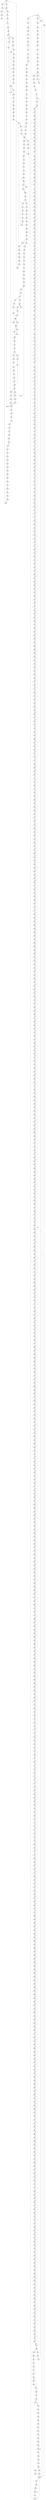 digraph RAIL_CFG {
"1b3e8" -> "204a0" [label="1"];
"1e0cc" -> "1e0d4" [label="1"];
"1e0bc" -> "1e0cc" [label="1"];
"200a8" -> "20024" [label="1"];
"1d880" -> "1ef38" [label="1"];
"1d7bc" -> "1d9a0" [label="1"];
"1d79c" -> "1d7a0" [label="1"];
"2009c" -> "1d79c" [label="1"];
"20018" -> "2009c" [label="1"];
"1cf60" -> "1cf68" [label="1"];
"1e0bc" -> "1e0a0" [label="2"];
"20060" -> "1e0bc" [label="3"];
"20058" -> "1d404" [label="3"];
"1d400" -> "20058" [label="3"];
"20040" -> "20054" [label="3"];
"20024" -> "20040" [label="3"];
"20014" -> "20018" [label="3"];
"1ff68" -> "20014" [label="3"];
"1fa14" -> "1ff3c" [label="3"];
"20008" -> "1fa14" [label="3"];
"1fffc" -> "20008" [label="3"];
"1cfc0" -> "1cfc8" [label="2"];
"1fff0" -> "1cdf8" [label="3"];
"1ffc8" -> "1fff0" [label="3"];
"1ffc0" -> "1ffc8" [label="3"];
"1ffb4" -> "1ffc0" [label="3"];
"1ff9c" -> "1ffb4" [label="3"];
"1e0b8" -> "1ff9c" [label="3"];
"1e0a8" -> "1e0b8" [label="3"];
"1e088" -> "1e0a8" [label="1"];
"1d0dc" -> "1e034" [label="1"];
"1b3d8" -> "1b3e4" [label="1"];
"1cd44" -> "1b3d8" [label="1"];
"1cdb4" -> "1cd38" [label="1"];
"1cda8" -> "1cdb4" [label="1"];
"10124" -> "10150" [label="1"];
"1011c" -> "10124" [label="1"];
"1cd8c" -> "1cda4" [label="1"];
"1cde4" -> "1cd88" [label="1"];
"1cd08" -> "1cd24" [label="1"];
"1b3c0" -> "1ccd0" [label="1"];
"10118" -> "1b3c0" [label="1"];
"1b340" -> "10118" [label="1"];
"1b330" -> "1b340" [label="1"];
"1b688" -> "1b330" [label="1"];
"1b684" -> "1b688" [label="1"];
"1dce0" -> "1dcf8" [label="1"];
"1cf14" -> "1dd40" [label="1"];
"1cf6c" -> "1cf14" [label="1"];
"1cf8c" -> "1cf6c" [label="1"];
"1feec" -> "1fef4" [label="1"];
"20700" -> "20728" [label="1"];
"1febc" -> "20700" [label="1"];
"1f924" -> "1f95c" [label="1"];
"1cf74" -> "1f924" [label="1"];
"1cf3c" -> "1cf60" [label="2"];
"1cf34" -> "1cf3c" [label="2"];
"1cdf8" -> "1cf34" [label="2"];
"1d0a0" -> "1cdf8" [label="1"];
"1d070" -> "1d0a0" [label="1"];
"1d054" -> "1d068" [label="1"];
"1ee70" -> "1defc" [label="1"];
"1ee48" -> "1ee54" [label="1"];
"1dca4" -> "1dcb0" [label="1"];
"1dc84" -> "1dc90" [label="1"];
"1dd80" -> "1dd84" [label="1"];
"1ec84" -> "1ec8c" [label="1"];
"1ec74" -> "1ec84" [label="1"];
"1ec68" -> "1ec74" [label="1"];
"1dce0" -> "1dc7c" [label="1"];
"1dcd4" -> "1dce0" [label="1"];
"1defc" -> "1dcd4" [label="2"];
"15a6c" -> "15a88" [label="1232"];
"15a58" -> "15a6c" [label="1232"];
"17270" -> "173b0" [label="1232"];
"15944" -> "15960" [label="1232"];
"13ea4" -> "13f84" [label="1232"];
"1d474" -> "1d478" [label="1"];
"1dd70" -> "1ec20" [label="2"];
"15714" -> "157dc" [label="1232"];
"1b54c" -> "1b57c" [label="4"];
"18324" -> "18340" [label="1232"];
"18818" -> "18834" [label="1232"];
"1583c" -> "1591c" [label="1232"];
"161bc" -> "161d8" [label="1232"];
"11aec" -> "11b08" [label="1232"];
"15338" -> "15354" [label="1232"];
"1531c" -> "15338" [label="1232"];
"15308" -> "1531c" [label="1232"];
"150b8" -> "150d4" [label="1232"];
"15aa4" -> "15b84" [label="1232"];
"15214" -> "152f4" [label="1232"];
"13364" -> "13444" [label="1232"];
"1ec5c" -> "1ec90" [label="1"];
"151b4" -> "151c8" [label="1232"];
"18d40" -> "18d5c" [label="1232"];
"1ef34" -> "1d7bc" [label="1"];
"150d4" -> "151b4" [label="1232"];
"157dc" -> "157f0" [label="1232"];
"15088" -> "1509c" [label="1232"];
"10994" -> "109b0" [label="1232"];
"14f74" -> "14f90" [label="1232"];
"13e58" -> "13e6c" [label="1232"];
"1ecf0" -> "1ecf4" [label="1"];
"14f4c" -> "14f60" [label="1232"];
"1ef38" -> "200a8" [label="1"];
"17dd0" -> "17de4" [label="1232"];
"14e20" -> "14e34" [label="1232"];
"14e0c" -> "14e20" [label="1232"];
"1ccd0" -> "1cd08" [label="1"];
"13224" -> "13304" [label="1232"];
"14d44" -> "14e0c" [label="1232"];
"13a98" -> "13aac" [label="1232"];
"14d28" -> "14d44" [label="1232"];
"14c04" -> "14ce4" [label="1232"];
"1aeb4" -> "1aed0" [label="1"];
"14be8" -> "14c04" [label="1232"];
"14a8c" -> "14aa8" [label="1232"];
"15f58" -> "15f74" [label="1232"];
"14a78" -> "14a8c" [label="1232"];
"1e1b8" -> "1e1e0" [label="1"];
"14f90" -> "14fac" [label="1232"];
"10298" -> "10358" [label="1232"];
"1dcb0" -> "1def0" [label="2"];
"1559c" -> "155b8" [label="1232"];
"15820" -> "1583c" [label="1232"];
"15574" -> "15588" [label="1232"];
"14810" -> "14824" [label="1232"];
"146bc" -> "146d0" [label="1232"];
"15e14" -> "15e30" [label="1232"];
"14468" -> "1447c" [label="1232"];
"12684" -> "12698" [label="1232"];
"145d8" -> "145f4" [label="1232"];
"145bc" -> "145d8" [label="1232"];
"14594" -> "145a8" [label="1232"];
"14fac" -> "15074" [label="1232"];
"20054" -> "1d400" [label="3"];
"14498" -> "144b4" [label="1232"];
"11fa8" -> "11fc4" [label="1232"];
"14354" -> "14370" [label="1232"];
"1cdf8" -> "1ce24" [label="2"];
"15930" -> "15944" [label="1232"];
"14230" -> "1424c" [label="1232"];
"10190" -> "1b2fc" [label="1"];
"17a74" -> "17a88" [label="1232"];
"12aa4" -> "12b84" [label="1232"];
"14200" -> "14214" [label="1232"];
"14370" -> "1438c" [label="1232"];
"14108" -> "14124" [label="1232"];
"1ae00" -> "1ae1c" [label="1"];
"140ec" -> "14108" [label="1232"];
"109b0" -> "109cc" [label="1232"];
"13fc8" -> "13fe4" [label="1232"];
"14124" -> "141ec" [label="1232"];
"1774c" -> "17768" [label="1232"];
"16838" -> "16990" [label="1232"];
"13d04" -> "13d18" [label="1232"];
"1ea38" -> "1f4b4" [label="1"];
"12214" -> "122dc" [label="1232"];
"13c24" -> "13d04" [label="1232"];
"1509c" -> "150b8" [label="1232"];
"1471c" -> "147fc" [label="1232"];
"13bc4" -> "13bd8" [label="1232"];
"1189c" -> "118b8" [label="1232"];
"14f60" -> "14f74" [label="1232"];
"13a84" -> "13a98" [label="1232"];
"114fc" -> "11510" [label="1232"];
"1cda4" -> "1d430" [label="1"];
"13ac8" -> "13ae4" [label="1232"];
"13864" -> "13944" [label="1232"];
"190cc" -> "190e8" [label="1232"];
"1382c" -> "13848" [label="1232"];
"18638" -> "1864c" [label="1232"];
"19e5c" -> "19e78" [label="1232"];
"1b6d4" -> "1b6dc" [label="1"];
"13598" -> "135ac" [label="1232"];
"13584" -> "13598" [label="1232"];
"15cac" -> "15cc0" [label="1232"];
"141ec" -> "14200" [label="1232"];
"19904" -> "19918" [label="1232"];
"1485c" -> "14924" [label="1232"];
"1aa00" -> "1aa1c" [label="1232"];
"1b6f8" -> "1b768" [label="1"];
"13348" -> "13364" [label="1232"];
"1332c" -> "13348" [label="1232"];
"13318" -> "1332c" [label="1232"];
"15448" -> "1545c" [label="1232"];
"1db18" -> "1dba4" [label="1"];
"13304" -> "13318" [label="1232"];
"10564" -> "10578" [label="1232"];
"1b304" -> "101ec" [label="1"];
"131d8" -> "131ec" [label="1232"];
"18ee4" -> "18ef8" [label="1232"];
"131c4" -> "131d8" [label="1232"];
"1813c" -> "18150" [label="1232"];
"1cc14" -> "1cba8" [label="1"];
"1ff60" -> "1ff68" [label="3"];
"1b534" -> "1b544" [label="1"];
"130c8" -> "130e4" [label="1232"];
"20018" -> "20024" [label="2"];
"1cfc8" -> "1cf14" [label="2"];
"1eec4" -> "1eed4" [label="1"];
"13098" -> "130ac" [label="1232"];
"1018c" -> "1b4f4" [label="1"];
"12fa4" -> "13084" [label="1232"];
"1dc6c" -> "1dd60" [label="1"];
"12e64" -> "12f44" [label="1232"];
"11684" -> "1174c" [label="1232"];
"12f88" -> "12fa4" [label="1232"];
"1dd84" -> "1dc84" [label="1"];
"1ece4" -> "1ecc8" [label="5"];
"12e48" -> "12e64" [label="1232"];
"190e8" -> "19240" [label="1232"];
"131ec" -> "13208" [label="1232"];
"14824" -> "14840" [label="1232"];
"1cb84" -> "1cb98" [label="1"];
"14340" -> "14354" [label="1232"];
"1e0d4" -> "1b3e8" [label="1"];
"12cc4" -> "12cd8" [label="1232"];
"1a528" -> "1a680" [label="1232"];
"12be4" -> "12cc4" [label="1232"];
"10e50" -> "10e6c" [label="1232"];
"12bac" -> "12bc8" [label="1232"];
"1447c" -> "14498" [label="1232"];
"12a6c" -> "12a88" [label="1232"];
"18340" -> "18480" [label="1232"];
"10784" -> "10844" [label="1232"];
"16800" -> "1681c" [label="1232"];
"18698" -> "187f0" [label="1232"];
"12a44" -> "12a58" [label="1232"];
"11b24" -> "11bec" [label="1232"];
"1dc7c" -> "1dd60" [label="1"];
"12964" -> "12a44" [label="1232"];
"12824" -> "12904" [label="1232"];
"12a88" -> "12aa4" [label="1232"];
"156f8" -> "15714" [label="1232"];
"18b60" -> "18b74" [label="1232"];
"1058c" -> "1064c" [label="1232"];
"13084" -> "13098" [label="1232"];
"15dec" -> "15e00" [label="1232"];
"10d28" -> "10d44" [label="1232"];
"127ec" -> "12808" [label="1232"];
"110a0" -> "110bc" [label="1232"];
"13818" -> "1382c" [label="1232"];
"13bec" -> "13c08" [label="1232"];
"10be4" -> "10c00" [label="1232"];
"16068" -> "1607c" [label="1232"];
"17aa4" -> "17ac0" [label="1232"];
"1e468" -> "1e470" [label="1"];
"10a94" -> "10aa8" [label="1232"];
"204a0" -> "END" [label="1"];
"13848" -> "13864" [label="1232"];
"1ee54" -> "1ee70" [label="1"];
"1396c" -> "13988" [label="1232"];
"1ad60" -> "101d0" [label="1"];
"11184" -> "11198" [label="1232"];
"1d0e8" -> "1b510" [label="1"];
"10bbc" -> "10bd0" [label="1232"];
"189d0" -> "189ec" [label="1232"];
"1096c" -> "10980" [label="1232"];
"11434" -> "114fc" [label="1232"];
"1b4e4" -> "1016c" [label="1"];
"16b8c" -> "16ba8" [label="1232"];
"108a4" -> "1096c" [label="1232"];
"10674" -> "10688" [label="1232"];
"11888" -> "1189c" [label="1232"];
"1943c" -> "19458" [label="1232"];
"14cf8" -> "14d0c" [label="1232"];
"1b2fc" -> "101ac" [label="1"];
"11774" -> "11790" [label="1232"];
"10e20" -> "10e34" [label="1232"];
"10550" -> "10564" [label="1232"];
"10270" -> "10284" [label="1232"];
"1af40" -> "1af5c" [label="1"];
"1dd80" -> "1df50" [label="1"];
"1432c" -> "14340" [label="1232"];
"1668c" -> "166a8" [label="1232"];
"13458" -> "1346c" [label="1232"];
"1ee40" -> "1ee48" [label="1"];
"11d14" -> "11d28" [label="1232"];
"157f0" -> "15804" [label="1232"];
"15494" -> "15574" [label="1232"];
"17c40" -> "17c5c" [label="1232"];
"10abc" -> "10ad8" [label="1232"];
"10f78" -> "10f94" [label="1232"];
"1a838" -> "1a84c" [label="1232"];
"1dd40" -> "1dce0" [label="1"];
"140c4" -> "140d8" [label="1232"];
"151f8" -> "15214" [label="1232"];
"1292c" -> "12948" [label="1232"];
"11b08" -> "11b24" [label="1232"];
"1e5d8" -> "1eae8" [label="1"];
"12e18" -> "12e2c" [label="1232"];
"10f5c" -> "10f78" [label="1232"];
"1075c" -> "10770" [label="1232"];
"10d0c" -> "10d28" [label="1232"];
"10f34" -> "10f48" [label="1232"];
"15478" -> "15494" [label="1232"];
"13aac" -> "13ac8" [label="1232"];
"1064c" -> "10660" [label="1232"];
"155b8" -> "155d4" [label="1232"];
"14e6c" -> "14f4c" [label="1232"];
"167ec" -> "16800" [label="1232"];
"1e478" -> "1e480" [label="1"];
"10770" -> "10784" [label="1232"];
"10578" -> "1058c" [label="1232"];
"184a8" -> "184c4" [label="1232"];
"12588" -> "125a4" [label="1232"];
"10bd0" -> "10be4" [label="1232"];
"1047c" -> "10490" [label="1232"];
"156c8" -> "156dc" [label="1232"];
"1ff28" -> "203a0" [label="1"];
"112c0" -> "112d4" [label="1232"];
"13988" -> "139a4" [label="1232"];
"17df8" -> "17e14" [label="1232"];
"13d18" -> "13d2c" [label="1232"];
"18494" -> "184a8" [label="1232"];
"11c30" -> "11c4c" [label="1232"];
"1545c" -> "15478" [label="1232"];
"1e300" -> "1e32c" [label="1"];
"101ac" -> "1021c" [label="1"];
"19254" -> "19268" [label="1232"];
"1e810" -> "1e658" [label="1"];
"10104" -> "1b474" [label="1"];
"12f6c" -> "12f88" [label="1232"];
"10454" -> "10468" [label="1232"];
"178e8" -> "17904" [label="1232"];
"2052c" -> "200e4" [label="1"];
"1abb8" -> "1abd4" [label="1232"];
"13724" -> "13804" [label="1232"];
"13444" -> "13458" [label="1232"];
"11510" -> "11524" [label="1232"];
"16f18" -> "17058" [label="1232"];
"20408" -> "203ac" [label="1"];
"1a6a8" -> "1a6c4" [label="1232"];
"12b84" -> "12b98" [label="1232"];
"12f58" -> "12f6c" [label="1232"];
"12698" -> "126ac" [label="1232"];
"203e8" -> "10104" [label="1"];
"203a0" -> "20408" [label="1"];
"13fac" -> "13fc8" [label="1232"];
"13d2c" -> "13d48" [label="1232"];
"15074" -> "15088" [label="1232"];
"127d8" -> "127ec" [label="1232"];
"10aa8" -> "10abc" [label="1232"];
"11ac4" -> "11ad8" [label="1232"];
"20448" -> "20478" [label="3"];
"1b2e8" -> "10190" [label="1"];
"189bc" -> "189d0" [label="1232"];
"12404" -> "12418" [label="1232"];
"16d28" -> "16d44" [label="1232"];
"1cf14" -> "1fffc" [label="3"];
"120ec" -> "121b4" [label="1232"];
"1021c" -> "1ad3c" [label="2"];
"11e80" -> "11e9c" [label="1232"];
"18f30" -> "19088" [label="1232"];
"13fe4" -> "140c4" [label="1232"];
"1ee4c" -> "1ef28" [label="1"];
"100ec" -> "100f8" [label="1"];
"1d430" -> "1d45c" [label="1"];
"19e40" -> "19e5c" [label="1232"];
"12b98" -> "12bac" [label="1232"];
"10f94" -> "1105c" [label="1232"];
"1e1e0" -> "200b8" [label="1"];
"14ac4" -> "14ba4" [label="1232"];
"1b534" -> "1b534" [label="16"];
"1164c" -> "11668" [label="1232"];
"START" -> "100cc" [label="1"];
"15b84" -> "15b98" [label="1232"];
"1ff3c" -> "20448" [label="3"];
"162fc" -> "16318" [label="1232"];
"1b57c" -> "100ec" [label="1"];
"136ec" -> "13708" [label="1232"];
"12d24" -> "12e04" [label="1232"];
"113e8" -> "113fc" [label="1232"];
"127c4" -> "127d8" [label="1232"];
"19240" -> "19254" [label="1232"];
"1d21c" -> "1b6ac" [label="1"];
"10108" -> "1b2e8" [label="1"];
"13e44" -> "13e58" [label="1232"];
"14700" -> "1471c" [label="1232"];
"1b528" -> "1b534" [label="1"];
"1ec8c" -> "1dd80" [label="1"];
"135ac" -> "135c8" [label="1232"];
"1dcf8" -> "1b684" [label="1"];
"12918" -> "1292c" [label="1232"];
"10e0c" -> "10e20" [label="1232"];
"14ce4" -> "14cf8" [label="1232"];
"10c00" -> "10c1c" [label="1232"];
"101d0" -> "1b304" [label="1"];
"1e514" -> "1ea14" [label="1"];
"1b4f8" -> "10108" [label="1"];
"1cd88" -> "1cd8c" [label="1"];
"18f14" -> "18f30" [label="1232"];
"14214" -> "14230" [label="1232"];
"1155c" -> "11624" [label="1232"];
"135c8" -> "135e4" [label="1232"];
"19778" -> "19794" [label="1232"];
"1a018" -> "1a170" [label="1232"];
"10844" -> "10858" [label="1232"];
"122dc" -> "122f0" [label="1232"];
"16410" -> "16424" [label="1232"];
"203ac" -> "203b8" [label="1"];
"1ae50" -> "1ae80" [label="3"];
"1fef4" -> "1cf8c" [label="1"];
"1eefc" -> "1ee4c" [label="1"];
"1f95c" -> "1febc" [label="1"];
"100f8" -> "1ff28" [label="1"];
"119c4" -> "119e0" [label="1232"];
"12f44" -> "12f58" [label="1232"];
"1abd4" -> "1abf0" [label="1232"];
"100b0" -> "100c8" [label="1"];
"10d44" -> "10e0c" [label="1232"];
"17a60" -> "17a74" [label="1232"];
"13958" -> "1396c" [label="1232"];
"10f48" -> "10f5c" [label="1232"];
"182e0" -> "182f4" [label="1232"];
"139a4" -> "13a84" [label="1232"];
"1ce24" -> "1cfc0" [label="2"];
"12e2c" -> "12e48" [label="1232"];
"10358" -> "1036c" [label="1232"];
"1cd74" -> "1cde4" [label="1"];
"10858" -> "1086c" [label="1232"];
"13e6c" -> "13e88" [label="1232"];
"18a08" -> "18b60" [label="1232"];
"1b544" -> "1b54c" [label="1"];
"1645c" -> "1653c" [label="1232"];
"10660" -> "10674" [label="1232"];
"17e30" -> "17f88" [label="1232"];
"1a1b4" -> "1a1d0" [label="1232"];
"1ae24" -> "1ae50" [label="3"];
"1ad78" -> "1adec" [label="1"];
"1e630" -> "1e638" [label="1"];
"10c1c" -> "10ce4" [label="1232"];
"13f98" -> "13fac" [label="1232"];
"10af4" -> "10bbc" [label="1232"];
"161a8" -> "161bc" [label="1232"];
"1b510" -> "1b51c" [label="1"];
"16efc" -> "16f18" [label="1232"];
"1d478" -> "1cda8" [label="1"];
"100cc" -> "1b510" [label="1"];
"14e50" -> "14e6c" [label="1232"];
"13e88" -> "13ea4" [label="1232"];
"10248" -> "10270" [label="1232"];
"18ba4" -> "18bc0" [label="1232"];
"167d8" -> "167ec" [label="1232"];
"15960" -> "1597c" [label="1232"];
"1adec" -> "1ae00" [label="1"];
"17730" -> "1774c" [label="1232"];
"1940c" -> "19420" [label="1232"];
"12cec" -> "12d08" [label="1232"];
"1a50c" -> "1a528" [label="1232"];
"1b4dc" -> "100b0" [label="1"];
"1d404" -> "20060" [label="3"];
"146d0" -> "146e4" [label="1232"];
"136d8" -> "136ec" [label="1232"];
"17224" -> "17238" [label="1232"];
"1233c" -> "12404" [label="1232"];
"15588" -> "1559c" [label="1232"];
"151c8" -> "151dc" [label="1232"];
"13208" -> "13224" [label="1232"];
"1cbc0" -> "1dbb0" [label="1"];
"112d4" -> "112f0" [label="1232"];
"13488" -> "134a4" [label="1232"];
"15a88" -> "15aa4" [label="1232"];
"1a860" -> "1a87c" [label="1232"];
"1242c" -> "12448" [label="1232"];
"1ad3c" -> "1ad5c" [label="2"];
"1dcd4" -> "1dd34" [label="1"];
"10284" -> "10298" [label="1232"];
"10688" -> "10748" [label="1232"];
"1130c" -> "113d4" [label="1232"];
"189ec" -> "18a08" [label="1232"];
"14454" -> "14468" [label="1232"];
"136c4" -> "136d8" [label="1232"];
"10394" -> "10454" [label="1232"];
"14d0c" -> "14d28" [label="1232"];
"1105c" -> "11070" [label="1232"];
"11070" -> "11084" [label="1232"];
"1b474" -> "1b4c0" [label="1"];
"110bc" -> "11184" [label="1232"];
"12a58" -> "12a6c" [label="1232"];
"111ac" -> "111c8" [label="1232"];
"1e0a0" -> "1e0a8" [label="2"];
"1e7f0" -> "1ef38" [label="1"];
"111e4" -> "112ac" [label="1232"];
"12904" -> "12918" [label="1232"];
"14924" -> "14938" [label="1232"];
"14aa8" -> "14ac4" [label="1232"];
"112f0" -> "1130c" [label="1232"];
"113d4" -> "113e8" [label="1232"];
"155d4" -> "156b4" [label="1232"];
"15b98" -> "15bac" [label="1232"];
"14bcc" -> "14be8" [label="1232"];
"12304" -> "12320" [label="1232"];
"147fc" -> "14810" [label="1232"];
"19c74" -> "19c88" [label="1232"];
"16ba8" -> "16d00" [label="1232"];
"11418" -> "11434" [label="1232"];
"11bec" -> "11c00" [label="1232"];
"14bb8" -> "14bcc" [label="1232"];
"1e558" -> "1e55c" [label="1"];
"1016c" -> "1018c" [label="1"];
"126ac" -> "126c8" [label="1232"];
"126c8" -> "126e4" [label="1232"];
"1e4e4" -> "1e4f8" [label="1"];
"11524" -> "11540" [label="1232"];
"11540" -> "1155c" [label="1232"];
"12e04" -> "12e18" [label="1232"];
"11624" -> "11638" [label="1232"];
"15804" -> "15820" [label="1232"];
"11668" -> "11684" [label="1232"];
"140d8" -> "140ec" [label="1232"];
"10ce4" -> "10cf8" [label="1232"];
"1597c" -> "15a44" [label="1232"];
"10204" -> "1b308" [label="1"];
"1ee40" -> "1ee74" [label="1"];
"20478" -> "1ff60" [label="3"];
"19934" -> "19950" [label="1232"];
"13944" -> "13958" [label="1232"];
"13804" -> "13818" [label="1232"];
"166c4" -> "167d8" [label="1232"];
"16098" -> "160b4" [label="1232"];
"1174c" -> "11760" [label="1232"];
"14ba4" -> "14bb8" [label="1232"];
"1b51c" -> "1b524" [label="1"];
"11760" -> "11774" [label="1232"];
"1b4f4" -> "1b4e4" [label="1"];
"12808" -> "12824" [label="1232"];
"1abf0" -> "1ad30" [label="1232"];
"10380" -> "10394" [label="1232"];
"15a44" -> "15a58" [label="1232"];
"1b510" -> "1b54c" [label="3"];
"11638" -> "1164c" [label="1232"];
"117ac" -> "11874" [label="1232"];
"192a0" -> "193f8" [label="1232"];
"118b8" -> "118d4" [label="1232"];
"1709c" -> "170b8" [label="1232"];
"17fb0" -> "17fcc" [label="1232"];
"118d4" -> "1199c" [label="1232"];
"119e0" -> "119fc" [label="1232"];
"12464" -> "12544" [label="1232"];
"19458" -> "19598" [label="1232"];
"1d9c8" -> "1d880" [label="1"];
"1cf60" -> "1cf74" [label="1"];
"13f84" -> "13f98" [label="1232"];
"10888" -> "108a4" [label="1232"];
"1d9a0" -> "1d9c8" [label="1"];
"12558" -> "1256c" [label="1232"];
"1b4c0" -> "1b4dc" [label="1"];
"11c00" -> "11c14" [label="1232"];
"12948" -> "12964" [label="1232"];
"11c14" -> "11c30" [label="1232"];
"11c4c" -> "11d14" [label="1232"];
"11790" -> "117ac" [label="1232"];
"206a0" -> "206d0" [label="1"];
"11d3c" -> "11d58" [label="1232"];
"11ad8" -> "11aec" [label="1232"];
"1a694" -> "1a6a8" [label="1232"];
"11e9c" -> "11f64" [label="1232"];
"203b8" -> "203e8" [label="1"];
"11d58" -> "11d74" [label="1232"];
"11d74" -> "11e3c" [label="1232"];
"1dba4" -> "1cb5c" [label="1"];
"11e3c" -> "11e50" [label="1232"];
"1208c" -> "120a0" [label="1232"];
"11e64" -> "11e80" [label="1232"];
"16334" -> "163fc" [label="1232"];
"19fe0" -> "19ffc" [label="1232"];
"14840" -> "1485c" [label="1232"];
"1199c" -> "119b0" [label="1232"];
"13708" -> "13724" [label="1232"];
"1b6dc" -> "1b6dc" [label="5"];
"1ae1c" -> "1aec0" [label="1"];
"119b0" -> "119c4" [label="1232"];
"121b4" -> "121c8" [label="1232"];
"11874" -> "11888" [label="1232"];
"130ac" -> "130c8" [label="1232"];
"1b6dc" -> "1b6f8" [label="1"];
"1086c" -> "10888" [label="1232"];
"11f64" -> "11f78" [label="1232"];
"14968" -> "14984" [label="1232"];
"11f8c" -> "11fa8" [label="1232"];
"145f4" -> "146bc" [label="1232"];
"1e450" -> "1e460" [label="1"];
"1b524" -> "1b528" [label="1"];
"120a0" -> "120b4" [label="1232"];
"1ee74" -> "1ee80" [label="1"];
"12418" -> "1242c" [label="1232"];
"1591c" -> "15930" [label="1232"];
"120b4" -> "120d0" [label="1232"];
"1b60c" -> "1b6a0" [label="1"];
"120d0" -> "120ec" [label="1232"];
"10cf8" -> "10d0c" [label="1232"];
"121f8" -> "12214" [label="1232"];
"16b48" -> "16b5c" [label="1232"];
"12320" -> "1233c" [label="1232"];
"144b4" -> "14594" [label="1232"];
"1e034" -> "1e088" [label="1"];
"1346c" -> "13488" [label="1232"];
"12448" -> "12464" [label="1232"];
"1e4f8" -> "1e514" [label="1"];
"125a4" -> "12684" [label="1232"];
"122f0" -> "12304" [label="1232"];
"1867c" -> "18698" [label="1232"];
"19950" -> "19aa8" [label="1232"];
"15bac" -> "15bc8" [label="1232"];
"19ad0" -> "19aec" [label="1232"];
"15be4" -> "15cac" [label="1232"];
"15cc0" -> "15cd4" [label="1232"];
"1a310" -> "1a324" [label="1232"];
"15cd4" -> "15cf0" [label="1232"];
"15cf0" -> "15d0c" [label="1232"];
"15d0c" -> "15dec" [label="1232"];
"151dc" -> "151f8" [label="1232"];
"130e4" -> "131c4" [label="1232"];
"1a4dc" -> "1a4f0" [label="1232"];
"169b8" -> "169d4" [label="1232"];
"1cb5c" -> "1cb7c" [label="1"];
"15e00" -> "15e14" [label="1232"];
"15e4c" -> "15f14" [label="1232"];
"162e8" -> "162fc" [label="1232"];
"15f14" -> "15f28" [label="1232"];
"18d2c" -> "18d40" [label="1232"];
"15f3c" -> "15f58" [label="1232"];
"1cbfc" -> "1cc08" [label="1"];
"15f74" -> "16054" [label="1232"];
"1ef28" -> "1defc" [label="1"];
"119fc" -> "11ac4" [label="1232"];
"1a170" -> "1a184" [label="1232"];
"1e288" -> "1e2d8" [label="1"];
"1607c" -> "16098" [label="1232"];
"1771c" -> "17730" [label="1232"];
"10ad8" -> "10af4" [label="1232"];
"160b4" -> "16194" [label="1232"];
"152f4" -> "15308" [label="1232"];
"1e988" -> "1e994" [label="1"];
"16194" -> "161a8" [label="1232"];
"19268" -> "19284" [label="1232"];
"1ef34" -> "1e468" [label="1"];
"1cd38" -> "1cd44" [label="1"];
"161f4" -> "162d4" [label="1232"];
"162d4" -> "162e8" [label="1232"];
"1cf68" -> "1cf14" [label="1"];
"163fc" -> "16410" [label="1232"];
"161d8" -> "161f4" [label="1232"];
"197b0" -> "198f0" [label="1232"];
"16440" -> "1645c" [label="1232"];
"12cd8" -> "12cec" [label="1232"];
"1653c" -> "16550" [label="1232"];
"18b74" -> "18b88" [label="1232"];
"16424" -> "16440" [label="1232"];
"16550" -> "16564" [label="1232"];
"16564" -> "16580" [label="1232"];
"16664" -> "16678" [label="1232"];
"19794" -> "197b0" [label="1232"];
"135e4" -> "136c4" [label="1232"];
"16678" -> "1668c" [label="1232"];
"166a8" -> "166c4" [label="1232"];
"178d4" -> "178e8" [label="1232"];
"1681c" -> "16838" [label="1232"];
"1dd34" -> "1d054" [label="1"];
"169a4" -> "169b8" [label="1232"];
"169d4" -> "169f0" [label="1232"];
"11d28" -> "11d3c" [label="1232"];
"206a4" -> "206d0" [label="1"];
"10150" -> "1d474" [label="1"];
"20728" -> "1feec" [label="1"];
"169f0" -> "16b48" [label="1232"];
"16b5c" -> "16b70" [label="1232"];
"1e540" -> "1f4b4" [label="1"];
"16d00" -> "16d14" [label="1232"];
"16d14" -> "16d28" [label="1232"];
"18660" -> "1867c" [label="1232"];
"1d45c" -> "1011c" [label="1"];
"16d44" -> "16d60" [label="1232"];
"16054" -> "16068" [label="1232"];
"1dac4" -> "1dacc" [label="1"];
"204e4" -> "2051c" [label="1"];
"19420" -> "1943c" [label="1232"];
"16ecc" -> "16ee0" [label="1232"];
"1d3f0" -> "1d3fc" [label="1"];
"16ee0" -> "16efc" [label="1232"];
"10748" -> "1075c" [label="1232"];
"20678" -> "206a0" [label="1"];
"17058" -> "1706c" [label="1232"];
"1706c" -> "17080" [label="1232"];
"170b8" -> "17210" [label="1232"];
"17210" -> "17224" [label="1232"];
"17238" -> "17254" [label="1232"];
"17254" -> "17270" [label="1232"];
"1ec20" -> "1ec5c" [label="2"];
"11fc4" -> "1208c" [label="1232"];
"1b6c8" -> "1b6d4" [label="1"];
"173b0" -> "173c4" [label="1232"];
"1a6e0" -> "1a838" [label="1232"];
"173c4" -> "173d8" [label="1232"];
"173d8" -> "173f4" [label="1232"];
"173f4" -> "17410" [label="1232"];
"17410" -> "17568" [label="1232"];
"17568" -> "1757c" [label="1232"];
"1757c" -> "17590" [label="1232"];
"17590" -> "175ac" [label="1232"];
"17c78" -> "17dd0" [label="1232"];
"175ac" -> "175c8" [label="1232"];
"175c8" -> "17708" [label="1232"];
"13d48" -> "13d64" [label="1232"];
"1afa8" -> "1af68" [label="1"];
"17708" -> "1771c" [label="1232"];
"17768" -> "178c0" [label="1232"];
"178c0" -> "178d4" [label="1232"];
"17904" -> "17920" [label="1232"];
"17a88" -> "17aa4" [label="1232"];
"2051c" -> "20750" [label="1"];
"17ac0" -> "17c18" [label="1232"];
"16580" -> "1659c" [label="1232"];
"1a9ec" -> "1aa00" [label="1232"];
"17c18" -> "17c2c" [label="1232"];
"17c2c" -> "17c40" [label="1232"];
"100c8" -> "1b4f4" [label="1"];
"17c5c" -> "17c78" [label="1232"];
"17de4" -> "17df8" [label="1232"];
"17e14" -> "17e30" [label="1232"];
"13d64" -> "13e44" [label="1232"];
"11198" -> "111ac" [label="1232"];
"1f4d8" -> "1f4e0" [label="2"];
"17f88" -> "17f9c" [label="1232"];
"17f9c" -> "17fb0" [label="1232"];
"18d78" -> "18ed0" [label="1232"];
"1438c" -> "14454" [label="1232"];
"1b4f4" -> "1b4f8" [label="1"];
"19598" -> "195ac" [label="1232"];
"17fcc" -> "17fe8" [label="1232"];
"15434" -> "15448" [label="1232"];
"17fe8" -> "18128" [label="1232"];
"19abc" -> "19ad0" [label="1232"];
"18150" -> "1816c" [label="1232"];
"18188" -> "182e0" [label="1232"];
"182f4" -> "18308" [label="1232"];
"1ecf4" -> "1ec6c" [label="1"];
"1424c" -> "1432c" [label="1232"];
"18308" -> "18324" [label="1232"];
"18850" -> "189a8" [label="1232"];
"18480" -> "18494" [label="1232"];
"10980" -> "10994" [label="1232"];
"184c4" -> "184e0" [label="1232"];
"19c88" -> "19ca4" [label="1232"];
"184e0" -> "18638" [label="1232"];
"1cd24" -> "1cd74" [label="1"];
"1864c" -> "18660" [label="1232"];
"187f0" -> "18804" [label="1232"];
"18804" -> "18818" [label="1232"];
"14e34" -> "14e50" [label="1232"];
"1aed0" -> "1af4c" [label="1"];
"1d7a0" -> "1ef34" [label="1"];
"14984" -> "14a64" [label="1232"];
"10e6c" -> "10f34" [label="1232"];
"18834" -> "18850" [label="1232"];
"12bc8" -> "12be4" [label="1232"];
"189a8" -> "189bc" [label="1232"];
"18d18" -> "18d2c" [label="1232"];
"1b57c" -> "1d21c" [label="1"];
"18ed0" -> "18ee4" [label="1232"];
"19088" -> "1909c" [label="1232"];
"1909c" -> "190b0" [label="1232"];
"121c8" -> "121dc" [label="1232"];
"190b0" -> "190cc" [label="1232"];
"17080" -> "1709c" [label="1232"];
"19284" -> "192a0" [label="1232"];
"1e55c" -> "1e574" [label="1"];
"1ea60" -> "1e5d8" [label="1"];
"193f8" -> "1940c" [label="1232"];
"195ac" -> "195c0" [label="1232"];
"195c0" -> "195dc" [label="1232"];
"195dc" -> "195f8" [label="1232"];
"17920" -> "17a60" [label="1232"];
"1dbb4" -> "1dbc4" [label="1"];
"195f8" -> "19750" [label="1232"];
"1d3fc" -> "1d0e8" [label="1"];
"19750" -> "19764" [label="1232"];
"19764" -> "19778" [label="1232"];
"146e4" -> "14700" [label="1232"];
"1e658" -> "1e2f8" [label="1"];
"1f4e0" -> "1e54c" [label="1"];
"18b88" -> "18ba4" [label="1232"];
"198f0" -> "19904" [label="1232"];
"1b6bc" -> "1b5ec" [label="1"];
"134a4" -> "13584" [label="1232"];
"19918" -> "19934" [label="1232"];
"19aa8" -> "19abc" [label="1232"];
"18128" -> "1813c" [label="1232"];
"19aec" -> "19b08" [label="1232"];
"15f28" -> "15f3c" [label="1232"];
"1b6ac" -> "1b64c" [label="1"];
"19b08" -> "19c60" [label="1232"];
"19ca4" -> "19cc0" [label="1232"];
"19e2c" -> "19e40" [label="1232"];
"1494c" -> "14968" [label="1232"];
"1b64c" -> "1b658" [label="1"];
"19e78" -> "19fb8" [label="1232"];
"121dc" -> "121f8" [label="1232"];
"19fb8" -> "19fcc" [label="1232"];
"1af4c" -> "1aedc" [label="1"];
"19fcc" -> "19fe0" [label="1232"];
"19ffc" -> "1a018" [label="1232"];
"111c8" -> "111e4" [label="1232"];
"1a184" -> "1a198" [label="1232"];
"1ee18" -> "1ee40" [label="2"];
"1a198" -> "1a1b4" [label="1232"];
"1d068" -> "1d070" [label="1"];
"1a1d0" -> "1a310" [label="1232"];
"13ae4" -> "13bc4" [label="1232"];
"1a324" -> "1a338" [label="1232"];
"156dc" -> "156f8" [label="1232"];
"1a338" -> "1a354" [label="1232"];
"16990" -> "169a4" [label="1232"];
"1a354" -> "1a370" [label="1232"];
"1a4c8" -> "1a4dc" [label="1232"];
"15354" -> "15434" [label="1232"];
"1a4f0" -> "1a50c" [label="1232"];
"1e54c" -> "1e558" [label="1"];
"1a370" -> "1a4c8" [label="1232"];
"1a680" -> "1a694" [label="1232"];
"1a6c4" -> "1a6e0" [label="1232"];
"1a84c" -> "1a860" [label="1232"];
"1ea54" -> "1ea60" [label="1"];
"1cc08" -> "1e288" [label="1"];
"1ec5c" -> "1ec68" [label="1"];
"1dc8c" -> "1dcb0" [label="1"];
"1a87c" -> "1a898" [label="1232"];
"1816c" -> "18188" [label="1232"];
"1a898" -> "1a9d8" [label="1232"];
"1ad5c" -> "10248" [label="1232"];
"1a9d8" -> "1a9ec" [label="1232"];
"113fc" -> "11418" [label="1232"];
"1aa38" -> "1ab90" [label="1232"];
"1ab90" -> "1aba4" [label="1232"];
"15e30" -> "15e4c" [label="1232"];
"1aba4" -> "1abb8" [label="1232"];
"126e4" -> "127c4" [label="1232"];
"1ad30" -> "1ad60" [label="2"];
"101ec" -> "1021c" [label="1"];
"1ad30" -> "1ad5c" [label="1230"];
"109cc" -> "10a94" [label="1232"];
"19cc0" -> "19e18" [label="1232"];
"1ad60" -> "10204" [label="1"];
"1af5c" -> "1afa8" [label="1"];
"16eb8" -> "16ecc" [label="1232"];
"18ef8" -> "18f14" [label="1232"];
"1aec0" -> "1ae24" [label="1"];
"1ae80" -> "1aeb4" [label="3"];
"1ef38" -> "1e810" [label="1"];
"1aeb4" -> "1ae24" [label="2"];
"1aedc" -> "1af0c" [label="2"];
"1af0c" -> "1af40" [label="2"];
"1dc90" -> "1dca4" [label="1"];
"1af40" -> "1aedc" [label="1"];
"1256c" -> "12588" [label="1232"];
"1e460" -> "1e464" [label="1"];
"1af68" -> "1af9c" [label="1"];
"1b308" -> "1ad78" [label="1"];
"1af9c" -> "1afb8" [label="1"];
"10468" -> "1047c" [label="1232"];
"206d0" -> "1f4d8" [label="2"];
"19e18" -> "19e2c" [label="1232"];
"1afb8" -> "1b31c" [label="1"];
"145a8" -> "145bc" [label="1232"];
"1b31c" -> "1b324" [label="1"];
"1b324" -> "1b6bc" [label="1"];
"1b5ec" -> "1b6c8" [label="1"];
"18d5c" -> "18d78" [label="1232"];
"1b768" -> "1b60c" [label="1"];
"112ac" -> "112c0" [label="1232"];
"1f4b4" -> "20664" [label="2"];
"1b57c" -> "1d164" [label="1"];
"1d164" -> "1b510" [label="1"];
"1b57c" -> "1d1d0" [label="1"];
"1d1d0" -> "1b510" [label="1"];
"1b658" -> "1dac4" [label="1"];
"1dacc" -> "1db18" [label="1"];
"1cb7c" -> "1cb84" [label="1"];
"11e50" -> "11e64" [label="1232"];
"1cb98" -> "1cbfc" [label="1"];
"1e2d8" -> "1e1b8" [label="1"];
"11084" -> "110a0" [label="1232"];
"200b8" -> "204e4" [label="1"];
"156b4" -> "156c8" [label="1232"];
"20750" -> "2052c" [label="1"];
"200e4" -> "200ec" [label="1"];
"200ec" -> "1e1e8" [label="1"];
"1e1e8" -> "1e1ec" [label="1"];
"14938" -> "1494c" [label="1232"];
"1e1ec" -> "1e2e8" [label="1"];
"1e2e8" -> "1e3a8" [label="1"];
"1e3a8" -> "1e450" [label="1"];
"13c08" -> "13c24" [label="1232"];
"10e34" -> "10e50" [label="1232"];
"16318" -> "16334" [label="1232"];
"1e464" -> "1ef34" [label="1"];
"1e470" -> "1e478" [label="1"];
"1e480" -> "1e698" [label="1"];
"12544" -> "12558" [label="1232"];
"14a64" -> "14a78" [label="1232"];
"16d60" -> "16eb8" [label="1232"];
"1e698" -> "1e4e4" [label="1"];
"1ea14" -> "1e540" [label="1"];
"20664" -> "20678" [label="1"];
"1ec6c" -> "1dd80" [label="1"];
"1e574" -> "1eae0" [label="1"];
"11f78" -> "11f8c" [label="1232"];
"15bc8" -> "15be4" [label="1232"];
"1eae0" -> "1e58c" [label="1"];
"1e58c" -> "1ea38" [label="1"];
"18bc0" -> "18d18" [label="1232"];
"1659c" -> "16664" [label="1232"];
"20664" -> "206a4" [label="1"];
"1b3e4" -> "1d0dc" [label="1"];
"1f4e0" -> "1ea54" [label="1"];
"1eae8" -> "1e630" [label="1"];
"1e638" -> "1e644" [label="1"];
"1e644" -> "1e988" [label="1"];
"1e994" -> "1e7f0" [label="1"];
"1e2f8" -> "1e300" [label="1"];
"1e32c" -> "1cc14" [label="1"];
"12d08" -> "12d24" [label="1232"];
"1cba8" -> "1cbc0" [label="1"];
"1dbb0" -> "1dbb4" [label="1"];
"1dbc4" -> "1dc6c" [label="1"];
"1dd60" -> "1dd70" [label="2"];
"1ec90" -> "1ece4" [label="1"];
"13bd8" -> "13bec" [label="1232"];
"1ecc8" -> "1ece4" [label="5"];
"1ece4" -> "1ecf0" [label="1"];
"1036c" -> "10380" [label="1232"];
"1df50" -> "1dc84" [label="1"];
"1dc84" -> "1dc8c" [label="1"];
"16b70" -> "16b8c" [label="1232"];
"1def0" -> "1ee14" [label="2"];
"1aa1c" -> "1aa38" [label="1232"];
"19c60" -> "19c74" [label="1232"];
"1b6a0" -> "1d3f0" [label="1"];
"1ee14" -> "1ee18" [label="2"];
"1ee80" -> "1eec4" [label="1"];
"10490" -> "10550" [label="1232"];
"1eed4" -> "1eee0" [label="1"];
"1eee0" -> "1eefc" [label="1"];
}
